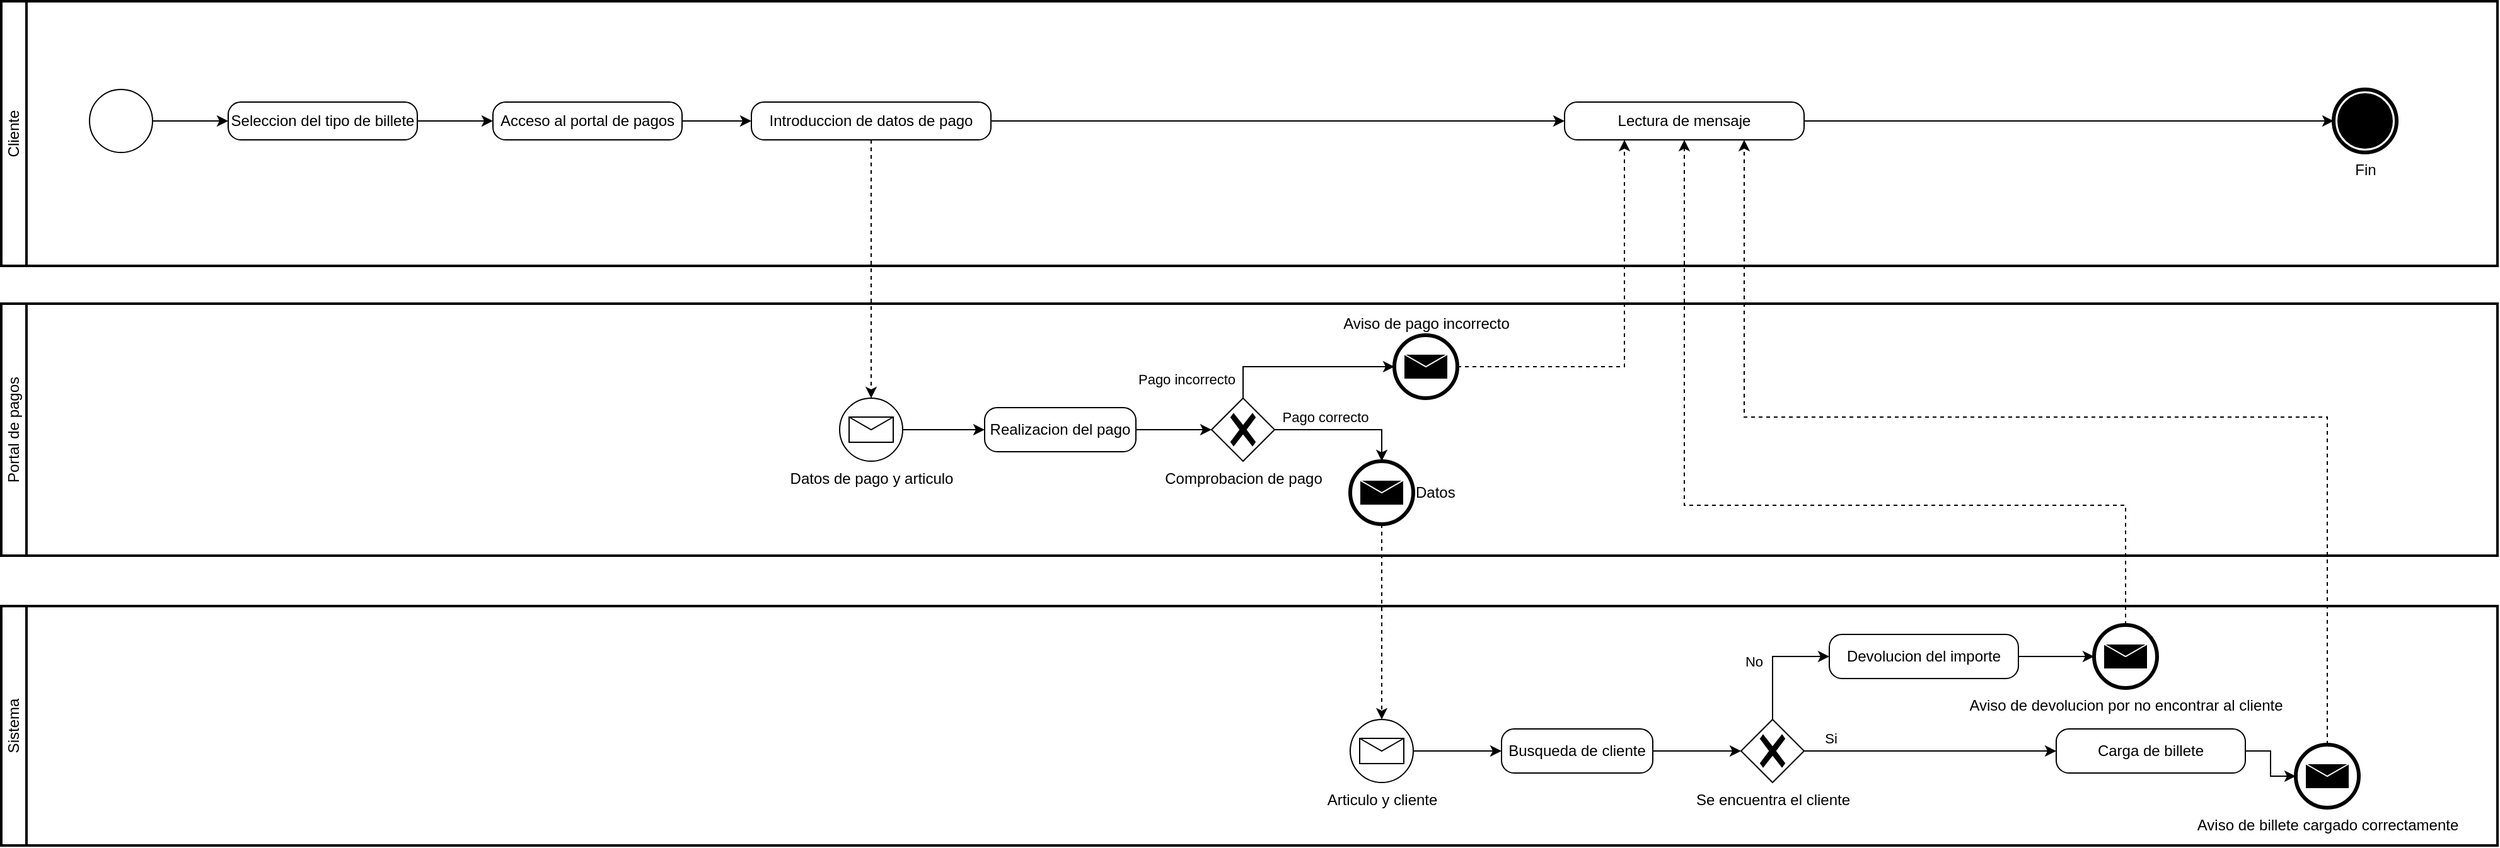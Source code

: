 <mxfile version="20.7.3" type="device"><diagram name="Page-1" id="2a216829-ef6e-dabb-86c1-c78162f3ba2b"><mxGraphModel dx="1313" dy="774" grid="1" gridSize="10" guides="1" tooltips="1" connect="1" arrows="1" fold="1" page="1" pageScale="1" pageWidth="850" pageHeight="1100" background="none" math="0" shadow="0"><root><mxCell id="0"/><mxCell id="1" parent="0"/><mxCell id="zQ9GRsHmNTR1tF8A57wF-2" value="Cliente&lt;br&gt;" style="swimlane;html=1;startSize=20;fontStyle=0;collapsible=0;horizontal=0;swimlaneLine=1;swimlaneFillColor=#ffffff;strokeWidth=2;whiteSpace=wrap;labelPosition=center;verticalLabelPosition=middle;align=center;verticalAlign=middle;" vertex="1" parent="1"><mxGeometry x="170" y="260" width="1980" height="210" as="geometry"/></mxCell><mxCell id="zQ9GRsHmNTR1tF8A57wF-4" style="edgeStyle=orthogonalEdgeStyle;rounded=0;orthogonalLoop=1;jettySize=auto;html=1;" edge="1" parent="zQ9GRsHmNTR1tF8A57wF-2" source="zQ9GRsHmNTR1tF8A57wF-1" target="zQ9GRsHmNTR1tF8A57wF-3"><mxGeometry relative="1" as="geometry"/></mxCell><mxCell id="zQ9GRsHmNTR1tF8A57wF-1" value="" style="points=[[0.145,0.145,0],[0.5,0,0],[0.855,0.145,0],[1,0.5,0],[0.855,0.855,0],[0.5,1,0],[0.145,0.855,0],[0,0.5,0]];shape=mxgraph.bpmn.event;html=1;verticalLabelPosition=bottom;labelBackgroundColor=#ffffff;verticalAlign=top;align=center;perimeter=ellipsePerimeter;outlineConnect=0;aspect=fixed;outline=standard;symbol=general;" vertex="1" parent="zQ9GRsHmNTR1tF8A57wF-2"><mxGeometry x="70" y="70" width="50" height="50" as="geometry"/></mxCell><mxCell id="zQ9GRsHmNTR1tF8A57wF-10" style="edgeStyle=orthogonalEdgeStyle;rounded=0;orthogonalLoop=1;jettySize=auto;html=1;entryX=0;entryY=0.5;entryDx=0;entryDy=0;entryPerimeter=0;" edge="1" parent="zQ9GRsHmNTR1tF8A57wF-2" source="zQ9GRsHmNTR1tF8A57wF-3" target="zQ9GRsHmNTR1tF8A57wF-9"><mxGeometry relative="1" as="geometry"/></mxCell><mxCell id="zQ9GRsHmNTR1tF8A57wF-3" value="Seleccion del tipo de billete" style="points=[[0.25,0,0],[0.5,0,0],[0.75,0,0],[1,0.25,0],[1,0.5,0],[1,0.75,0],[0.75,1,0],[0.5,1,0],[0.25,1,0],[0,0.75,0],[0,0.5,0],[0,0.25,0]];shape=mxgraph.bpmn.task;whiteSpace=wrap;rectStyle=rounded;size=10;html=1;taskMarker=abstract;" vertex="1" parent="zQ9GRsHmNTR1tF8A57wF-2"><mxGeometry x="180" y="80" width="150" height="30" as="geometry"/></mxCell><mxCell id="zQ9GRsHmNTR1tF8A57wF-12" style="edgeStyle=orthogonalEdgeStyle;rounded=0;orthogonalLoop=1;jettySize=auto;html=1;entryX=0;entryY=0.5;entryDx=0;entryDy=0;entryPerimeter=0;" edge="1" parent="zQ9GRsHmNTR1tF8A57wF-2" source="zQ9GRsHmNTR1tF8A57wF-9" target="zQ9GRsHmNTR1tF8A57wF-11"><mxGeometry relative="1" as="geometry"/></mxCell><mxCell id="zQ9GRsHmNTR1tF8A57wF-9" value="Acceso&amp;nbsp;al portal de pagos" style="points=[[0.25,0,0],[0.5,0,0],[0.75,0,0],[1,0.25,0],[1,0.5,0],[1,0.75,0],[0.75,1,0],[0.5,1,0],[0.25,1,0],[0,0.75,0],[0,0.5,0],[0,0.25,0]];shape=mxgraph.bpmn.task;whiteSpace=wrap;rectStyle=rounded;size=10;html=1;taskMarker=abstract;" vertex="1" parent="zQ9GRsHmNTR1tF8A57wF-2"><mxGeometry x="390" y="80" width="150" height="30" as="geometry"/></mxCell><mxCell id="zQ9GRsHmNTR1tF8A57wF-28" style="edgeStyle=orthogonalEdgeStyle;rounded=0;orthogonalLoop=1;jettySize=auto;html=1;entryX=0;entryY=0.5;entryDx=0;entryDy=0;entryPerimeter=0;" edge="1" parent="zQ9GRsHmNTR1tF8A57wF-2" source="zQ9GRsHmNTR1tF8A57wF-11" target="zQ9GRsHmNTR1tF8A57wF-29"><mxGeometry relative="1" as="geometry"/></mxCell><mxCell id="zQ9GRsHmNTR1tF8A57wF-11" value="Introduccion de datos de pago" style="points=[[0.25,0,0],[0.5,0,0],[0.75,0,0],[1,0.25,0],[1,0.5,0],[1,0.75,0],[0.75,1,0],[0.5,1,0],[0.25,1,0],[0,0.75,0],[0,0.5,0],[0,0.25,0]];shape=mxgraph.bpmn.task;whiteSpace=wrap;rectStyle=rounded;size=10;html=1;taskMarker=abstract;" vertex="1" parent="zQ9GRsHmNTR1tF8A57wF-2"><mxGeometry x="595" y="80" width="190" height="30" as="geometry"/></mxCell><mxCell id="zQ9GRsHmNTR1tF8A57wF-26" value="Fin" style="points=[[0.145,0.145,0],[0.5,0,0],[0.855,0.145,0],[1,0.5,0],[0.855,0.855,0],[0.5,1,0],[0.145,0.855,0],[0,0.5,0]];shape=mxgraph.bpmn.event;html=1;verticalLabelPosition=bottom;labelBackgroundColor=#ffffff;verticalAlign=top;align=center;perimeter=ellipsePerimeter;outlineConnect=0;aspect=fixed;outline=end;symbol=terminate;" vertex="1" parent="zQ9GRsHmNTR1tF8A57wF-2"><mxGeometry x="1850" y="70" width="50" height="50" as="geometry"/></mxCell><mxCell id="zQ9GRsHmNTR1tF8A57wF-30" style="edgeStyle=orthogonalEdgeStyle;rounded=0;orthogonalLoop=1;jettySize=auto;html=1;entryX=0;entryY=0.5;entryDx=0;entryDy=0;entryPerimeter=0;" edge="1" parent="zQ9GRsHmNTR1tF8A57wF-2" source="zQ9GRsHmNTR1tF8A57wF-29" target="zQ9GRsHmNTR1tF8A57wF-26"><mxGeometry relative="1" as="geometry"/></mxCell><mxCell id="zQ9GRsHmNTR1tF8A57wF-29" value="Lectura de mensaje" style="points=[[0.25,0,0],[0.5,0,0],[0.75,0,0],[1,0.25,0],[1,0.5,0],[1,0.75,0],[0.75,1,0],[0.5,1,0],[0.25,1,0],[0,0.75,0],[0,0.5,0],[0,0.25,0]];shape=mxgraph.bpmn.task;whiteSpace=wrap;rectStyle=rounded;size=10;html=1;taskMarker=abstract;" vertex="1" parent="zQ9GRsHmNTR1tF8A57wF-2"><mxGeometry x="1240" y="80" width="190" height="30" as="geometry"/></mxCell><mxCell id="zQ9GRsHmNTR1tF8A57wF-13" value="Portal de pagos" style="swimlane;html=1;startSize=20;fontStyle=0;collapsible=0;horizontal=0;swimlaneLine=1;swimlaneFillColor=#ffffff;strokeWidth=2;whiteSpace=wrap;" vertex="1" parent="1"><mxGeometry x="170" y="500" width="1980" height="200" as="geometry"/></mxCell><mxCell id="zQ9GRsHmNTR1tF8A57wF-33" style="edgeStyle=orthogonalEdgeStyle;rounded=0;orthogonalLoop=1;jettySize=auto;html=1;entryX=0;entryY=0.5;entryDx=0;entryDy=0;entryPerimeter=0;" edge="1" parent="zQ9GRsHmNTR1tF8A57wF-13" source="zQ9GRsHmNTR1tF8A57wF-18" target="zQ9GRsHmNTR1tF8A57wF-31"><mxGeometry relative="1" as="geometry"/></mxCell><mxCell id="zQ9GRsHmNTR1tF8A57wF-18" value="Datos de pago y articulo" style="points=[[0.145,0.145,0],[0.5,0,0],[0.855,0.145,0],[1,0.5,0],[0.855,0.855,0],[0.5,1,0],[0.145,0.855,0],[0,0.5,0]];shape=mxgraph.bpmn.event;html=1;verticalLabelPosition=bottom;labelBackgroundColor=#ffffff;verticalAlign=top;align=center;perimeter=ellipsePerimeter;outlineConnect=0;aspect=fixed;outline=standard;symbol=message;" vertex="1" parent="zQ9GRsHmNTR1tF8A57wF-13"><mxGeometry x="665" y="75" width="50" height="50" as="geometry"/></mxCell><mxCell id="zQ9GRsHmNTR1tF8A57wF-21" value="Comprobacion de pago" style="points=[[0.25,0.25,0],[0.5,0,0],[0.75,0.25,0],[1,0.5,0],[0.75,0.75,0],[0.5,1,0],[0.25,0.75,0],[0,0.5,0]];shape=mxgraph.bpmn.gateway2;html=1;verticalLabelPosition=bottom;labelBackgroundColor=#ffffff;verticalAlign=top;align=center;perimeter=rhombusPerimeter;outlineConnect=0;outline=none;symbol=none;gwType=exclusive;" vertex="1" parent="zQ9GRsHmNTR1tF8A57wF-13"><mxGeometry x="960" y="75" width="50" height="50" as="geometry"/></mxCell><mxCell id="zQ9GRsHmNTR1tF8A57wF-34" style="edgeStyle=orthogonalEdgeStyle;rounded=0;orthogonalLoop=1;jettySize=auto;html=1;" edge="1" parent="zQ9GRsHmNTR1tF8A57wF-13" source="zQ9GRsHmNTR1tF8A57wF-31" target="zQ9GRsHmNTR1tF8A57wF-21"><mxGeometry relative="1" as="geometry"/></mxCell><mxCell id="zQ9GRsHmNTR1tF8A57wF-31" value="Realizacion del pago" style="points=[[0.25,0,0],[0.5,0,0],[0.75,0,0],[1,0.25,0],[1,0.5,0],[1,0.75,0],[0.75,1,0],[0.5,1,0],[0.25,1,0],[0,0.75,0],[0,0.5,0],[0,0.25,0]];shape=mxgraph.bpmn.task;whiteSpace=wrap;rectStyle=rounded;size=10;html=1;taskMarker=abstract;" vertex="1" parent="zQ9GRsHmNTR1tF8A57wF-13"><mxGeometry x="780" y="82.5" width="120" height="35" as="geometry"/></mxCell><mxCell id="zQ9GRsHmNTR1tF8A57wF-23" value="Aviso de pago incorrecto" style="points=[[0.145,0.145,0],[0.5,0,0],[0.855,0.145,0],[1,0.5,0],[0.855,0.855,0],[0.5,1,0],[0.145,0.855,0],[0,0.5,0]];shape=mxgraph.bpmn.event;html=1;verticalLabelPosition=top;labelBackgroundColor=#ffffff;verticalAlign=bottom;align=center;perimeter=ellipsePerimeter;outlineConnect=0;aspect=fixed;outline=end;symbol=message;labelPosition=center;" vertex="1" parent="zQ9GRsHmNTR1tF8A57wF-13"><mxGeometry x="1105" y="25" width="50" height="50" as="geometry"/></mxCell><mxCell id="zQ9GRsHmNTR1tF8A57wF-24" value="Pago incorrecto" style="edgeStyle=orthogonalEdgeStyle;rounded=0;orthogonalLoop=1;jettySize=auto;html=1;exitX=0.5;exitY=0;exitDx=0;exitDy=0;exitPerimeter=0;entryX=0;entryY=0.5;entryDx=0;entryDy=0;entryPerimeter=0;" edge="1" parent="zQ9GRsHmNTR1tF8A57wF-13" source="zQ9GRsHmNTR1tF8A57wF-21" target="zQ9GRsHmNTR1tF8A57wF-23"><mxGeometry x="-0.793" y="45" relative="1" as="geometry"><mxPoint x="990" y="30" as="targetPoint"/><Array as="points"><mxPoint x="985" y="50"/></Array><mxPoint as="offset"/></mxGeometry></mxCell><mxCell id="zQ9GRsHmNTR1tF8A57wF-36" value="Datos" style="points=[[0.145,0.145,0],[0.5,0,0],[0.855,0.145,0],[1,0.5,0],[0.855,0.855,0],[0.5,1,0],[0.145,0.855,0],[0,0.5,0]];shape=mxgraph.bpmn.event;html=1;verticalLabelPosition=middle;labelBackgroundColor=#ffffff;verticalAlign=middle;align=left;perimeter=ellipsePerimeter;outlineConnect=0;aspect=fixed;outline=end;symbol=message;labelPosition=right;" vertex="1" parent="zQ9GRsHmNTR1tF8A57wF-13"><mxGeometry x="1070" y="125" width="50" height="50" as="geometry"/></mxCell><mxCell id="zQ9GRsHmNTR1tF8A57wF-37" style="edgeStyle=orthogonalEdgeStyle;rounded=0;orthogonalLoop=1;jettySize=auto;html=1;entryX=0.5;entryY=0;entryDx=0;entryDy=0;entryPerimeter=0;" edge="1" parent="zQ9GRsHmNTR1tF8A57wF-13" source="zQ9GRsHmNTR1tF8A57wF-21" target="zQ9GRsHmNTR1tF8A57wF-36"><mxGeometry relative="1" as="geometry"/></mxCell><mxCell id="zQ9GRsHmNTR1tF8A57wF-38" value="Pago correcto" style="edgeLabel;html=1;align=center;verticalAlign=middle;resizable=0;points=[];" vertex="1" connectable="0" parent="zQ9GRsHmNTR1tF8A57wF-37"><mxGeometry x="-0.575" y="-3" relative="1" as="geometry"><mxPoint x="16" y="-13" as="offset"/></mxGeometry></mxCell><mxCell id="zQ9GRsHmNTR1tF8A57wF-19" style="edgeStyle=orthogonalEdgeStyle;rounded=0;orthogonalLoop=1;jettySize=auto;html=1;entryX=0.5;entryY=0;entryDx=0;entryDy=0;entryPerimeter=0;dashed=1;" edge="1" parent="1" source="zQ9GRsHmNTR1tF8A57wF-11" target="zQ9GRsHmNTR1tF8A57wF-18"><mxGeometry relative="1" as="geometry"/></mxCell><mxCell id="zQ9GRsHmNTR1tF8A57wF-35" value="Sistema" style="swimlane;html=1;startSize=20;fontStyle=0;collapsible=0;horizontal=0;swimlaneLine=1;swimlaneFillColor=#ffffff;strokeWidth=2;whiteSpace=wrap;" vertex="1" parent="1"><mxGeometry x="170" y="740" width="1980" height="190" as="geometry"/></mxCell><mxCell id="zQ9GRsHmNTR1tF8A57wF-42" style="edgeStyle=orthogonalEdgeStyle;rounded=0;orthogonalLoop=1;jettySize=auto;html=1;entryX=0;entryY=0.5;entryDx=0;entryDy=0;entryPerimeter=0;" edge="1" parent="zQ9GRsHmNTR1tF8A57wF-35" source="zQ9GRsHmNTR1tF8A57wF-39" target="zQ9GRsHmNTR1tF8A57wF-41"><mxGeometry relative="1" as="geometry"/></mxCell><mxCell id="zQ9GRsHmNTR1tF8A57wF-39" value="Busqueda de cliente" style="points=[[0.25,0,0],[0.5,0,0],[0.75,0,0],[1,0.25,0],[1,0.5,0],[1,0.75,0],[0.75,1,0],[0.5,1,0],[0.25,1,0],[0,0.75,0],[0,0.5,0],[0,0.25,0]];shape=mxgraph.bpmn.task;whiteSpace=wrap;rectStyle=rounded;size=10;html=1;taskMarker=abstract;" vertex="1" parent="zQ9GRsHmNTR1tF8A57wF-35"><mxGeometry x="1190" y="97.5" width="120" height="35" as="geometry"/></mxCell><mxCell id="zQ9GRsHmNTR1tF8A57wF-54" style="edgeStyle=orthogonalEdgeStyle;rounded=0;orthogonalLoop=1;jettySize=auto;html=1;entryX=0;entryY=0.5;entryDx=0;entryDy=0;entryPerimeter=0;" edge="1" parent="zQ9GRsHmNTR1tF8A57wF-35" source="zQ9GRsHmNTR1tF8A57wF-41" target="zQ9GRsHmNTR1tF8A57wF-50"><mxGeometry relative="1" as="geometry"/></mxCell><mxCell id="zQ9GRsHmNTR1tF8A57wF-55" value="Si" style="edgeLabel;html=1;align=center;verticalAlign=middle;resizable=0;points=[];" vertex="1" connectable="0" parent="zQ9GRsHmNTR1tF8A57wF-54"><mxGeometry x="-0.795" relative="1" as="geometry"><mxPoint y="-10" as="offset"/></mxGeometry></mxCell><mxCell id="zQ9GRsHmNTR1tF8A57wF-41" value="Se encuentra el cliente" style="points=[[0.25,0.25,0],[0.5,0,0],[0.75,0.25,0],[1,0.5,0],[0.75,0.75,0],[0.5,1,0],[0.25,0.75,0],[0,0.5,0]];shape=mxgraph.bpmn.gateway2;html=1;verticalLabelPosition=bottom;labelBackgroundColor=#ffffff;verticalAlign=top;align=center;perimeter=rhombusPerimeter;outlineConnect=0;outline=none;symbol=none;gwType=exclusive;" vertex="1" parent="zQ9GRsHmNTR1tF8A57wF-35"><mxGeometry x="1380" y="90" width="50" height="50" as="geometry"/></mxCell><mxCell id="zQ9GRsHmNTR1tF8A57wF-59" style="edgeStyle=orthogonalEdgeStyle;rounded=0;orthogonalLoop=1;jettySize=auto;html=1;entryX=0;entryY=0.5;entryDx=0;entryDy=0;entryPerimeter=0;" edge="1" parent="zQ9GRsHmNTR1tF8A57wF-35" source="zQ9GRsHmNTR1tF8A57wF-46" target="zQ9GRsHmNTR1tF8A57wF-56"><mxGeometry relative="1" as="geometry"/></mxCell><mxCell id="zQ9GRsHmNTR1tF8A57wF-46" value="Devolucion del importe" style="points=[[0.25,0,0],[0.5,0,0],[0.75,0,0],[1,0.25,0],[1,0.5,0],[1,0.75,0],[0.75,1,0],[0.5,1,0],[0.25,1,0],[0,0.75,0],[0,0.5,0],[0,0.25,0]];shape=mxgraph.bpmn.task;whiteSpace=wrap;rectStyle=rounded;size=10;html=1;taskMarker=abstract;" vertex="1" parent="zQ9GRsHmNTR1tF8A57wF-35"><mxGeometry x="1450" y="22.5" width="150" height="35" as="geometry"/></mxCell><mxCell id="zQ9GRsHmNTR1tF8A57wF-47" style="edgeStyle=orthogonalEdgeStyle;rounded=0;orthogonalLoop=1;jettySize=auto;html=1;entryX=0;entryY=0.5;entryDx=0;entryDy=0;entryPerimeter=0;" edge="1" parent="zQ9GRsHmNTR1tF8A57wF-35" source="zQ9GRsHmNTR1tF8A57wF-41" target="zQ9GRsHmNTR1tF8A57wF-46"><mxGeometry relative="1" as="geometry"><Array as="points"><mxPoint x="1405" y="40"/></Array></mxGeometry></mxCell><mxCell id="zQ9GRsHmNTR1tF8A57wF-49" value="No" style="edgeLabel;html=1;align=center;verticalAlign=middle;resizable=0;points=[];" vertex="1" connectable="0" parent="zQ9GRsHmNTR1tF8A57wF-47"><mxGeometry x="-0.222" relative="1" as="geometry"><mxPoint x="-15" y="-9" as="offset"/></mxGeometry></mxCell><mxCell id="zQ9GRsHmNTR1tF8A57wF-60" style="edgeStyle=orthogonalEdgeStyle;rounded=0;orthogonalLoop=1;jettySize=auto;html=1;entryX=0;entryY=0.5;entryDx=0;entryDy=0;entryPerimeter=0;" edge="1" parent="zQ9GRsHmNTR1tF8A57wF-35" source="zQ9GRsHmNTR1tF8A57wF-50" target="zQ9GRsHmNTR1tF8A57wF-58"><mxGeometry relative="1" as="geometry"/></mxCell><mxCell id="zQ9GRsHmNTR1tF8A57wF-50" value="Carga de billete" style="points=[[0.25,0,0],[0.5,0,0],[0.75,0,0],[1,0.25,0],[1,0.5,0],[1,0.75,0],[0.75,1,0],[0.5,1,0],[0.25,1,0],[0,0.75,0],[0,0.5,0],[0,0.25,0]];shape=mxgraph.bpmn.task;whiteSpace=wrap;rectStyle=rounded;size=10;html=1;taskMarker=abstract;" vertex="1" parent="zQ9GRsHmNTR1tF8A57wF-35"><mxGeometry x="1630" y="97.5" width="150" height="35" as="geometry"/></mxCell><mxCell id="zQ9GRsHmNTR1tF8A57wF-56" value="Aviso de devolucion por no encontrar al cliente&lt;br&gt;" style="points=[[0.145,0.145,0],[0.5,0,0],[0.855,0.145,0],[1,0.5,0],[0.855,0.855,0],[0.5,1,0],[0.145,0.855,0],[0,0.5,0]];shape=mxgraph.bpmn.event;html=1;verticalLabelPosition=bottom;labelBackgroundColor=#ffffff;verticalAlign=top;align=center;perimeter=ellipsePerimeter;outlineConnect=0;aspect=fixed;outline=end;symbol=message;labelPosition=center;" vertex="1" parent="zQ9GRsHmNTR1tF8A57wF-35"><mxGeometry x="1660" y="15" width="50" height="50" as="geometry"/></mxCell><mxCell id="zQ9GRsHmNTR1tF8A57wF-58" value="&lt;span style=&quot;text-align: right;&quot;&gt;Aviso de billete cargado correctamente&lt;/span&gt;" style="points=[[0.145,0.145,0],[0.5,0,0],[0.855,0.145,0],[1,0.5,0],[0.855,0.855,0],[0.5,1,0],[0.145,0.855,0],[0,0.5,0]];shape=mxgraph.bpmn.event;html=1;verticalLabelPosition=bottom;labelBackgroundColor=#ffffff;verticalAlign=top;align=center;perimeter=ellipsePerimeter;outlineConnect=0;aspect=fixed;outline=end;symbol=message;labelPosition=center;" vertex="1" parent="zQ9GRsHmNTR1tF8A57wF-35"><mxGeometry x="1820" y="110" width="50" height="50" as="geometry"/></mxCell><mxCell id="zQ9GRsHmNTR1tF8A57wF-62" style="edgeStyle=orthogonalEdgeStyle;rounded=0;orthogonalLoop=1;jettySize=auto;html=1;entryX=0;entryY=0.5;entryDx=0;entryDy=0;entryPerimeter=0;" edge="1" parent="zQ9GRsHmNTR1tF8A57wF-35" source="zQ9GRsHmNTR1tF8A57wF-61" target="zQ9GRsHmNTR1tF8A57wF-39"><mxGeometry relative="1" as="geometry"/></mxCell><mxCell id="zQ9GRsHmNTR1tF8A57wF-61" value="Articulo y cliente" style="points=[[0.145,0.145,0],[0.5,0,0],[0.855,0.145,0],[1,0.5,0],[0.855,0.855,0],[0.5,1,0],[0.145,0.855,0],[0,0.5,0]];shape=mxgraph.bpmn.event;html=1;verticalLabelPosition=bottom;labelBackgroundColor=#ffffff;verticalAlign=top;align=center;perimeter=ellipsePerimeter;outlineConnect=0;aspect=fixed;outline=standard;symbol=message;" vertex="1" parent="zQ9GRsHmNTR1tF8A57wF-35"><mxGeometry x="1070" y="90" width="50" height="50" as="geometry"/></mxCell><mxCell id="zQ9GRsHmNTR1tF8A57wF-27" style="edgeStyle=orthogonalEdgeStyle;rounded=0;orthogonalLoop=1;jettySize=auto;html=1;entryX=0.25;entryY=1;entryDx=0;entryDy=0;entryPerimeter=0;dashed=1;" edge="1" parent="1" source="zQ9GRsHmNTR1tF8A57wF-23" target="zQ9GRsHmNTR1tF8A57wF-29"><mxGeometry relative="1" as="geometry"/></mxCell><mxCell id="zQ9GRsHmNTR1tF8A57wF-44" style="edgeStyle=orthogonalEdgeStyle;rounded=0;orthogonalLoop=1;jettySize=auto;html=1;entryX=0.5;entryY=1;entryDx=0;entryDy=0;entryPerimeter=0;exitX=0.5;exitY=0;exitDx=0;exitDy=0;exitPerimeter=0;dashed=1;" edge="1" parent="1" source="zQ9GRsHmNTR1tF8A57wF-56" target="zQ9GRsHmNTR1tF8A57wF-29"><mxGeometry relative="1" as="geometry"><mxPoint x="1505" y="400" as="sourcePoint"/><Array as="points"><mxPoint x="1855" y="660"/><mxPoint x="1505" y="660"/></Array></mxGeometry></mxCell><mxCell id="zQ9GRsHmNTR1tF8A57wF-53" style="edgeStyle=orthogonalEdgeStyle;rounded=0;orthogonalLoop=1;jettySize=auto;html=1;entryX=0.75;entryY=1;entryDx=0;entryDy=0;entryPerimeter=0;exitX=0.5;exitY=0;exitDx=0;exitDy=0;exitPerimeter=0;dashed=1;" edge="1" parent="1" source="zQ9GRsHmNTR1tF8A57wF-58" target="zQ9GRsHmNTR1tF8A57wF-29"><mxGeometry relative="1" as="geometry"><mxPoint x="1805" y="400" as="sourcePoint"/><Array as="points"><mxPoint x="2015" y="590"/><mxPoint x="1553" y="590"/></Array></mxGeometry></mxCell><mxCell id="zQ9GRsHmNTR1tF8A57wF-40" style="edgeStyle=orthogonalEdgeStyle;rounded=0;orthogonalLoop=1;jettySize=auto;html=1;entryX=0.5;entryY=0;entryDx=0;entryDy=0;entryPerimeter=0;dashed=1;" edge="1" parent="1" source="zQ9GRsHmNTR1tF8A57wF-36" target="zQ9GRsHmNTR1tF8A57wF-61"><mxGeometry relative="1" as="geometry"/></mxCell></root></mxGraphModel></diagram></mxfile>